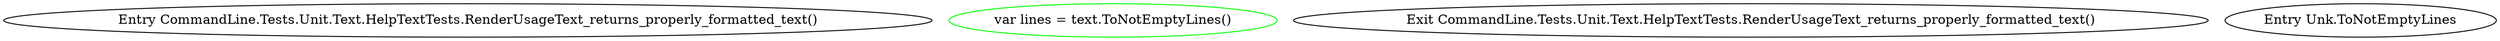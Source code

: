 digraph  {
m2_205 [cluster="CommandLine.Tests.Unit.Text.HelpTextTests.RenderUsageText_returns_properly_formatted_text()", file="HelpTextTests.cs", label="Entry CommandLine.Tests.Unit.Text.HelpTextTests.RenderUsageText_returns_properly_formatted_text()", span="367-367"];
m2_206 [cluster="CommandLine.Tests.Unit.Text.HelpTextTests.RenderUsageText_returns_properly_formatted_text()", color=green, community=0, file="HelpTextTests.cs", label="var lines = text.ToNotEmptyLines()", prediction=0, span="373-373"];
m2_207 [cluster="CommandLine.Tests.Unit.Text.HelpTextTests.RenderUsageText_returns_properly_formatted_text()", file="HelpTextTests.cs", label="Exit CommandLine.Tests.Unit.Text.HelpTextTests.RenderUsageText_returns_properly_formatted_text()", span="367-367"];
m2_208 [cluster="Unk.ToNotEmptyLines", file="HelpTextTests.cs", label="Entry Unk.ToNotEmptyLines", span=""];
}
